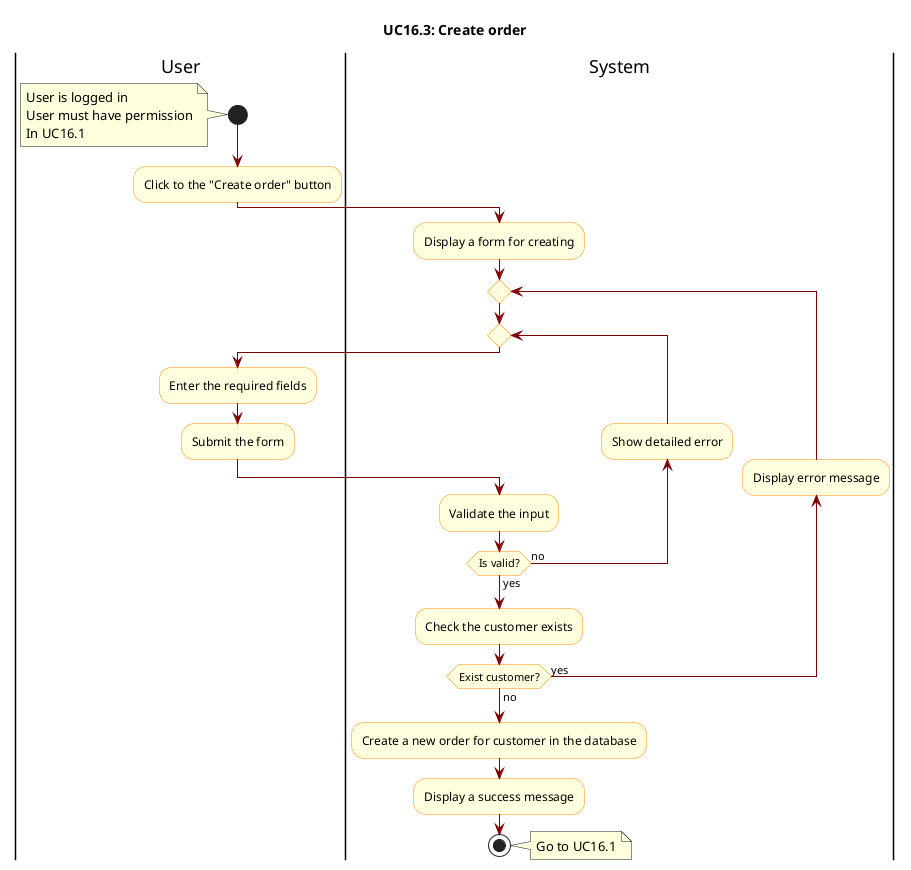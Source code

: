 @startuml

skinparam ActivityBackgroundColor LightYellow
skinparam ActivityBorderColor DarkOrange
skinparam ArrowColor Maroon

title UC16.3: Create order

|User|
start
note left
    User is logged in  
    User must have permission
    In UC16.1
end note

|User|
:Click to the "Create order" button;

|System|
:Display a form for creating;

repeat 
    repeat
        |User|
        :Enter the required fields;
        :Submit the form;

        |System|
        :Validate the input;

        backward :Show detailed error;
    repeat while(Is valid?) is(no) not(yes)

    |System|
    :Check the customer exists;

    backward :Display error message;
repeat while(Exist customer?) is(yes) not(no)

:Create a new order for customer in the database;
:Display a success message;

stop
note right
    Go to UC16.1
end note

@enduml
